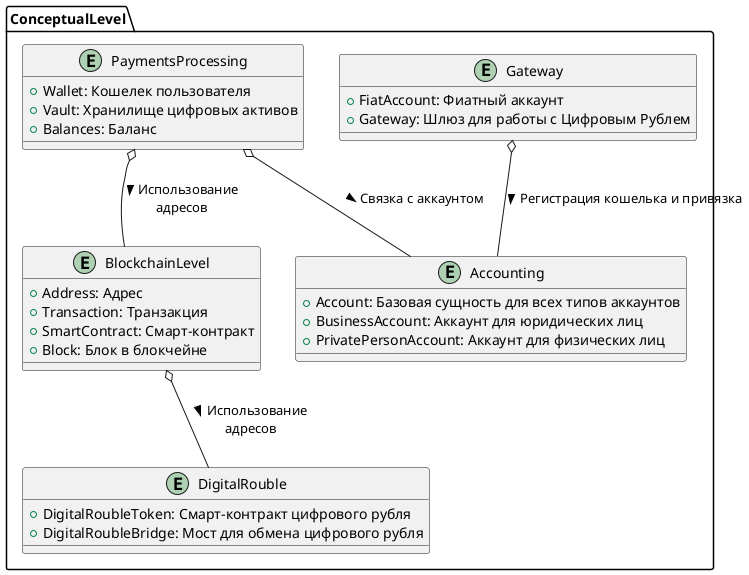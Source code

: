 @startuml ConceptualLevel

namespace ConceptualLevel {

entity Gateway {
    +FiatAccount: Фиатный аккаунт
    +Gateway: Шлюз для работы с Цифровым Рублем
}

entity Accounting {
    +Account: Базовая сущность для всех типов аккаунтов
    +BusinessAccount: Аккаунт для юридических лиц
    +PrivatePersonAccount: Аккаунт для физических лиц
}

entity PaymentsProcessing {
    +Wallet: Кошелек пользователя
    +Vault: Хранилище цифровых активов
    +Balances: Баланс
}

entity BlockchainLevel {
    +Address: Адрес
    +Transaction: Транзакция
    +SmartContract: Смарт-контракт
    +Block: Блок в блокчейне
}

entity DigitalRouble {
    +DigitalRoubleToken: Смарт-контракт цифрового рубля
    +DigitalRoubleBridge: Мост для обмена цифрового рубля
}

}

Gateway o-- Accounting : > Регистрация кошелька и привязка
PaymentsProcessing o-- Accounting : > Связка с аккаунтом
PaymentsProcessing o-- BlockchainLevel: > Использование \nадресов
BlockchainLevel o-- DigitalRouble: > Использование \nадресов



@enduml